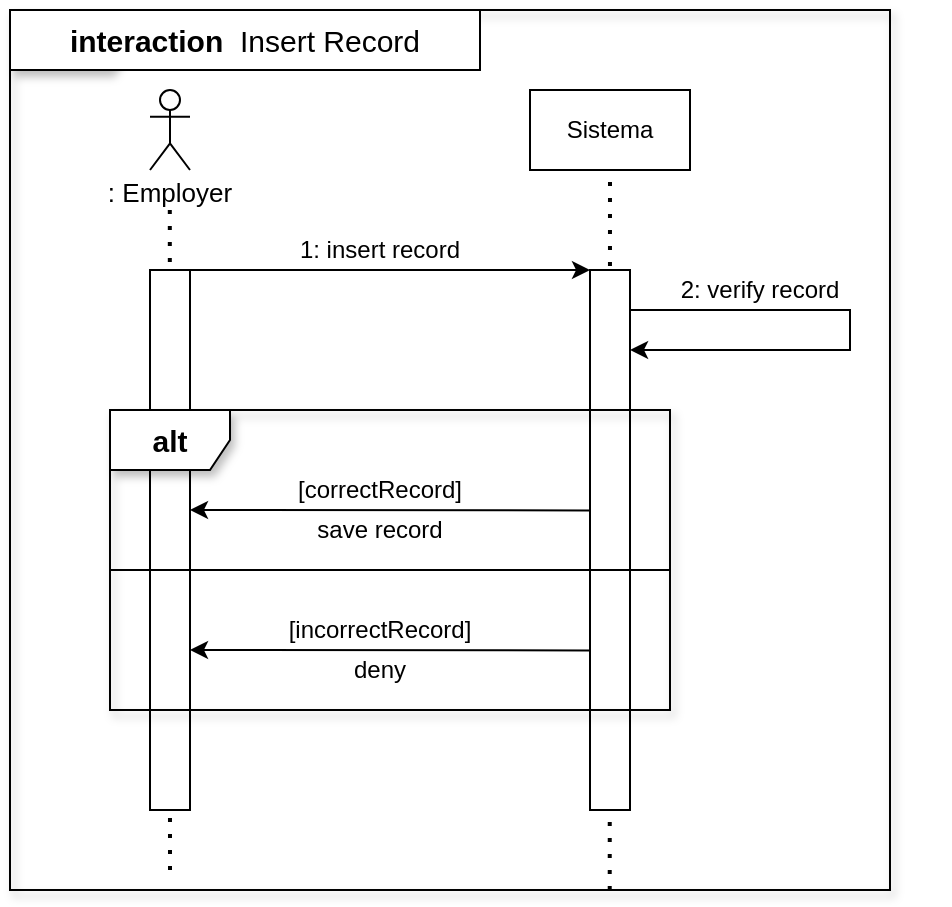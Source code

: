 <mxfile version="20.0.4" type="device"><diagram id="UpNIuKmsbLigZZ8yQp6y" name="Page-1"><mxGraphModel dx="1357" dy="723" grid="1" gridSize="10" guides="1" tooltips="1" connect="1" arrows="1" fold="1" page="1" pageScale="1" pageWidth="850" pageHeight="1100" math="0" shadow="0"><root><mxCell id="0"/><mxCell id="1" parent="0"/><mxCell id="u64LnI16Grh1D7V178j2-20" value="Login" style="shape=umlFrame;whiteSpace=wrap;html=1;fontSize=15;shadow=1;" parent="1" vertex="1"><mxGeometry x="85" y="160" width="440" height="440" as="geometry"/></mxCell><mxCell id="u64LnI16Grh1D7V178j2-1" value="" style="endArrow=none;dashed=1;html=1;dashPattern=1 3;strokeWidth=2;rounded=0;entryX=0.5;entryY=1;entryDx=0;entryDy=0;" parent="1" target="u64LnI16Grh1D7V178j2-5" edge="1"><mxGeometry width="50" height="50" relative="1" as="geometry"><mxPoint x="384.86" y="600" as="sourcePoint"/><mxPoint x="384.76" y="270.0" as="targetPoint"/></mxGeometry></mxCell><mxCell id="u64LnI16Grh1D7V178j2-2" value="" style="endArrow=none;dashed=1;html=1;dashPattern=1 3;strokeWidth=2;rounded=0;" parent="1" edge="1"><mxGeometry width="50" height="50" relative="1" as="geometry"><mxPoint x="165" y="590" as="sourcePoint"/><mxPoint x="164.9" y="260" as="targetPoint"/></mxGeometry></mxCell><mxCell id="u64LnI16Grh1D7V178j2-3" value="" style="rounded=0;whiteSpace=wrap;html=1;rotation=90;" parent="1" vertex="1"><mxGeometry x="30" y="415" width="270" height="20" as="geometry"/></mxCell><mxCell id="u64LnI16Grh1D7V178j2-4" value="" style="shape=umlActor;verticalLabelPosition=bottom;verticalAlign=top;html=1;outlineConnect=0;" parent="1" vertex="1"><mxGeometry x="155" y="200" width="20" height="40" as="geometry"/></mxCell><mxCell id="u64LnI16Grh1D7V178j2-5" value="Sistema" style="rounded=0;whiteSpace=wrap;html=1;" parent="1" vertex="1"><mxGeometry x="345" y="200" width="80" height="40" as="geometry"/></mxCell><mxCell id="u64LnI16Grh1D7V178j2-6" value="" style="endArrow=classic;html=1;rounded=0;entryX=0;entryY=1;entryDx=0;entryDy=0;" parent="1" target="u64LnI16Grh1D7V178j2-7" edge="1"><mxGeometry width="50" height="50" relative="1" as="geometry"><mxPoint x="165" y="290" as="sourcePoint"/><mxPoint x="345" y="290" as="targetPoint"/></mxGeometry></mxCell><mxCell id="u64LnI16Grh1D7V178j2-7" value="" style="rounded=0;whiteSpace=wrap;html=1;rotation=90;" parent="1" vertex="1"><mxGeometry x="250" y="415" width="270" height="20" as="geometry"/></mxCell><mxCell id="u64LnI16Grh1D7V178j2-8" value="1: insert record" style="text;html=1;strokeColor=none;fillColor=none;align=center;verticalAlign=middle;whiteSpace=wrap;rounded=0;" parent="1" vertex="1"><mxGeometry x="175" y="270" width="190" height="20" as="geometry"/></mxCell><mxCell id="u64LnI16Grh1D7V178j2-9" value="" style="endArrow=classic;html=1;rounded=0;entryX=0.148;entryY=-0.002;entryDx=0;entryDy=0;entryPerimeter=0;" parent="1" target="u64LnI16Grh1D7V178j2-7" edge="1"><mxGeometry width="50" height="50" relative="1" as="geometry"><mxPoint x="395" y="310" as="sourcePoint"/><mxPoint x="435" y="350" as="targetPoint"/><Array as="points"><mxPoint x="505" y="310"/><mxPoint x="505" y="330"/></Array></mxGeometry></mxCell><mxCell id="u64LnI16Grh1D7V178j2-10" value="2: verify record" style="text;html=1;strokeColor=none;fillColor=none;align=center;verticalAlign=middle;whiteSpace=wrap;rounded=0;" parent="1" vertex="1"><mxGeometry x="365" y="290" width="190" height="20" as="geometry"/></mxCell><mxCell id="u64LnI16Grh1D7V178j2-11" value="" style="endArrow=classic;html=1;rounded=0;exitX=0.314;exitY=1;exitDx=0;exitDy=0;exitPerimeter=0;entryX=0;entryY=0;entryDx=0;entryDy=0;" parent="1" target="u64LnI16Grh1D7V178j2-17" edge="1"><mxGeometry width="50" height="50" relative="1" as="geometry"><mxPoint x="375" y="480.2" as="sourcePoint"/><mxPoint x="165" y="480" as="targetPoint"/></mxGeometry></mxCell><mxCell id="u64LnI16Grh1D7V178j2-12" value="" style="endArrow=classic;html=1;rounded=0;exitX=0.314;exitY=1;exitDx=0;exitDy=0;exitPerimeter=0;entryX=0;entryY=0;entryDx=0;entryDy=0;" parent="1" target="u64LnI16Grh1D7V178j2-16" edge="1"><mxGeometry width="50" height="50" relative="1" as="geometry"><mxPoint x="375" y="410.2" as="sourcePoint"/><mxPoint x="165" y="410" as="targetPoint"/></mxGeometry></mxCell><mxCell id="u64LnI16Grh1D7V178j2-13" value="" style="line;strokeWidth=1;fillColor=none;align=left;verticalAlign=middle;spacingTop=-1;spacingLeft=3;spacingRight=3;rotatable=0;labelPosition=right;points=[];portConstraint=eastwest;" parent="1" vertex="1"><mxGeometry x="135" y="436" width="280" height="8" as="geometry"/></mxCell><mxCell id="u64LnI16Grh1D7V178j2-14" value="[correctRecord]" style="text;html=1;strokeColor=none;fillColor=none;align=center;verticalAlign=middle;whiteSpace=wrap;rounded=0;" parent="1" vertex="1"><mxGeometry x="175" y="390" width="190" height="20" as="geometry"/></mxCell><mxCell id="u64LnI16Grh1D7V178j2-15" value="[incorrectRecord]" style="text;html=1;strokeColor=none;fillColor=none;align=center;verticalAlign=middle;whiteSpace=wrap;rounded=0;" parent="1" vertex="1"><mxGeometry x="175" y="460" width="190" height="20" as="geometry"/></mxCell><mxCell id="u64LnI16Grh1D7V178j2-16" value="save record" style="text;html=1;strokeColor=none;fillColor=none;align=center;verticalAlign=middle;whiteSpace=wrap;rounded=0;" parent="1" vertex="1"><mxGeometry x="175" y="410" width="190" height="20" as="geometry"/></mxCell><mxCell id="u64LnI16Grh1D7V178j2-17" value="deny" style="text;html=1;strokeColor=none;fillColor=none;align=center;verticalAlign=middle;whiteSpace=wrap;rounded=0;" parent="1" vertex="1"><mxGeometry x="175" y="480" width="190" height="20" as="geometry"/></mxCell><mxCell id="u64LnI16Grh1D7V178j2-19" value="&lt;font style=&quot;font-size: 13px;&quot;&gt;: Employer&lt;/font&gt;" style="text;html=1;strokeColor=none;fillColor=none;align=center;verticalAlign=middle;whiteSpace=wrap;rounded=0;shadow=0;sketch=0;fontSize=15;" parent="1" vertex="1"><mxGeometry x="125" y="240" width="80" height="20" as="geometry"/></mxCell><mxCell id="u64LnI16Grh1D7V178j2-21" value="&lt;b&gt;interaction&amp;nbsp;&lt;/b&gt;&amp;nbsp;Insert Record" style="rounded=0;whiteSpace=wrap;html=1;shadow=0;sketch=0;fontSize=15;" parent="1" vertex="1"><mxGeometry x="85" y="160" width="235" height="30" as="geometry"/></mxCell><mxCell id="u64LnI16Grh1D7V178j2-18" value="&lt;b&gt;&lt;font style=&quot;font-size: 15px;&quot;&gt;alt&lt;/font&gt;&lt;/b&gt;" style="shape=umlFrame;whiteSpace=wrap;html=1;shadow=1;" parent="1" vertex="1"><mxGeometry x="135" y="360" width="280" height="150" as="geometry"/></mxCell></root></mxGraphModel></diagram></mxfile>